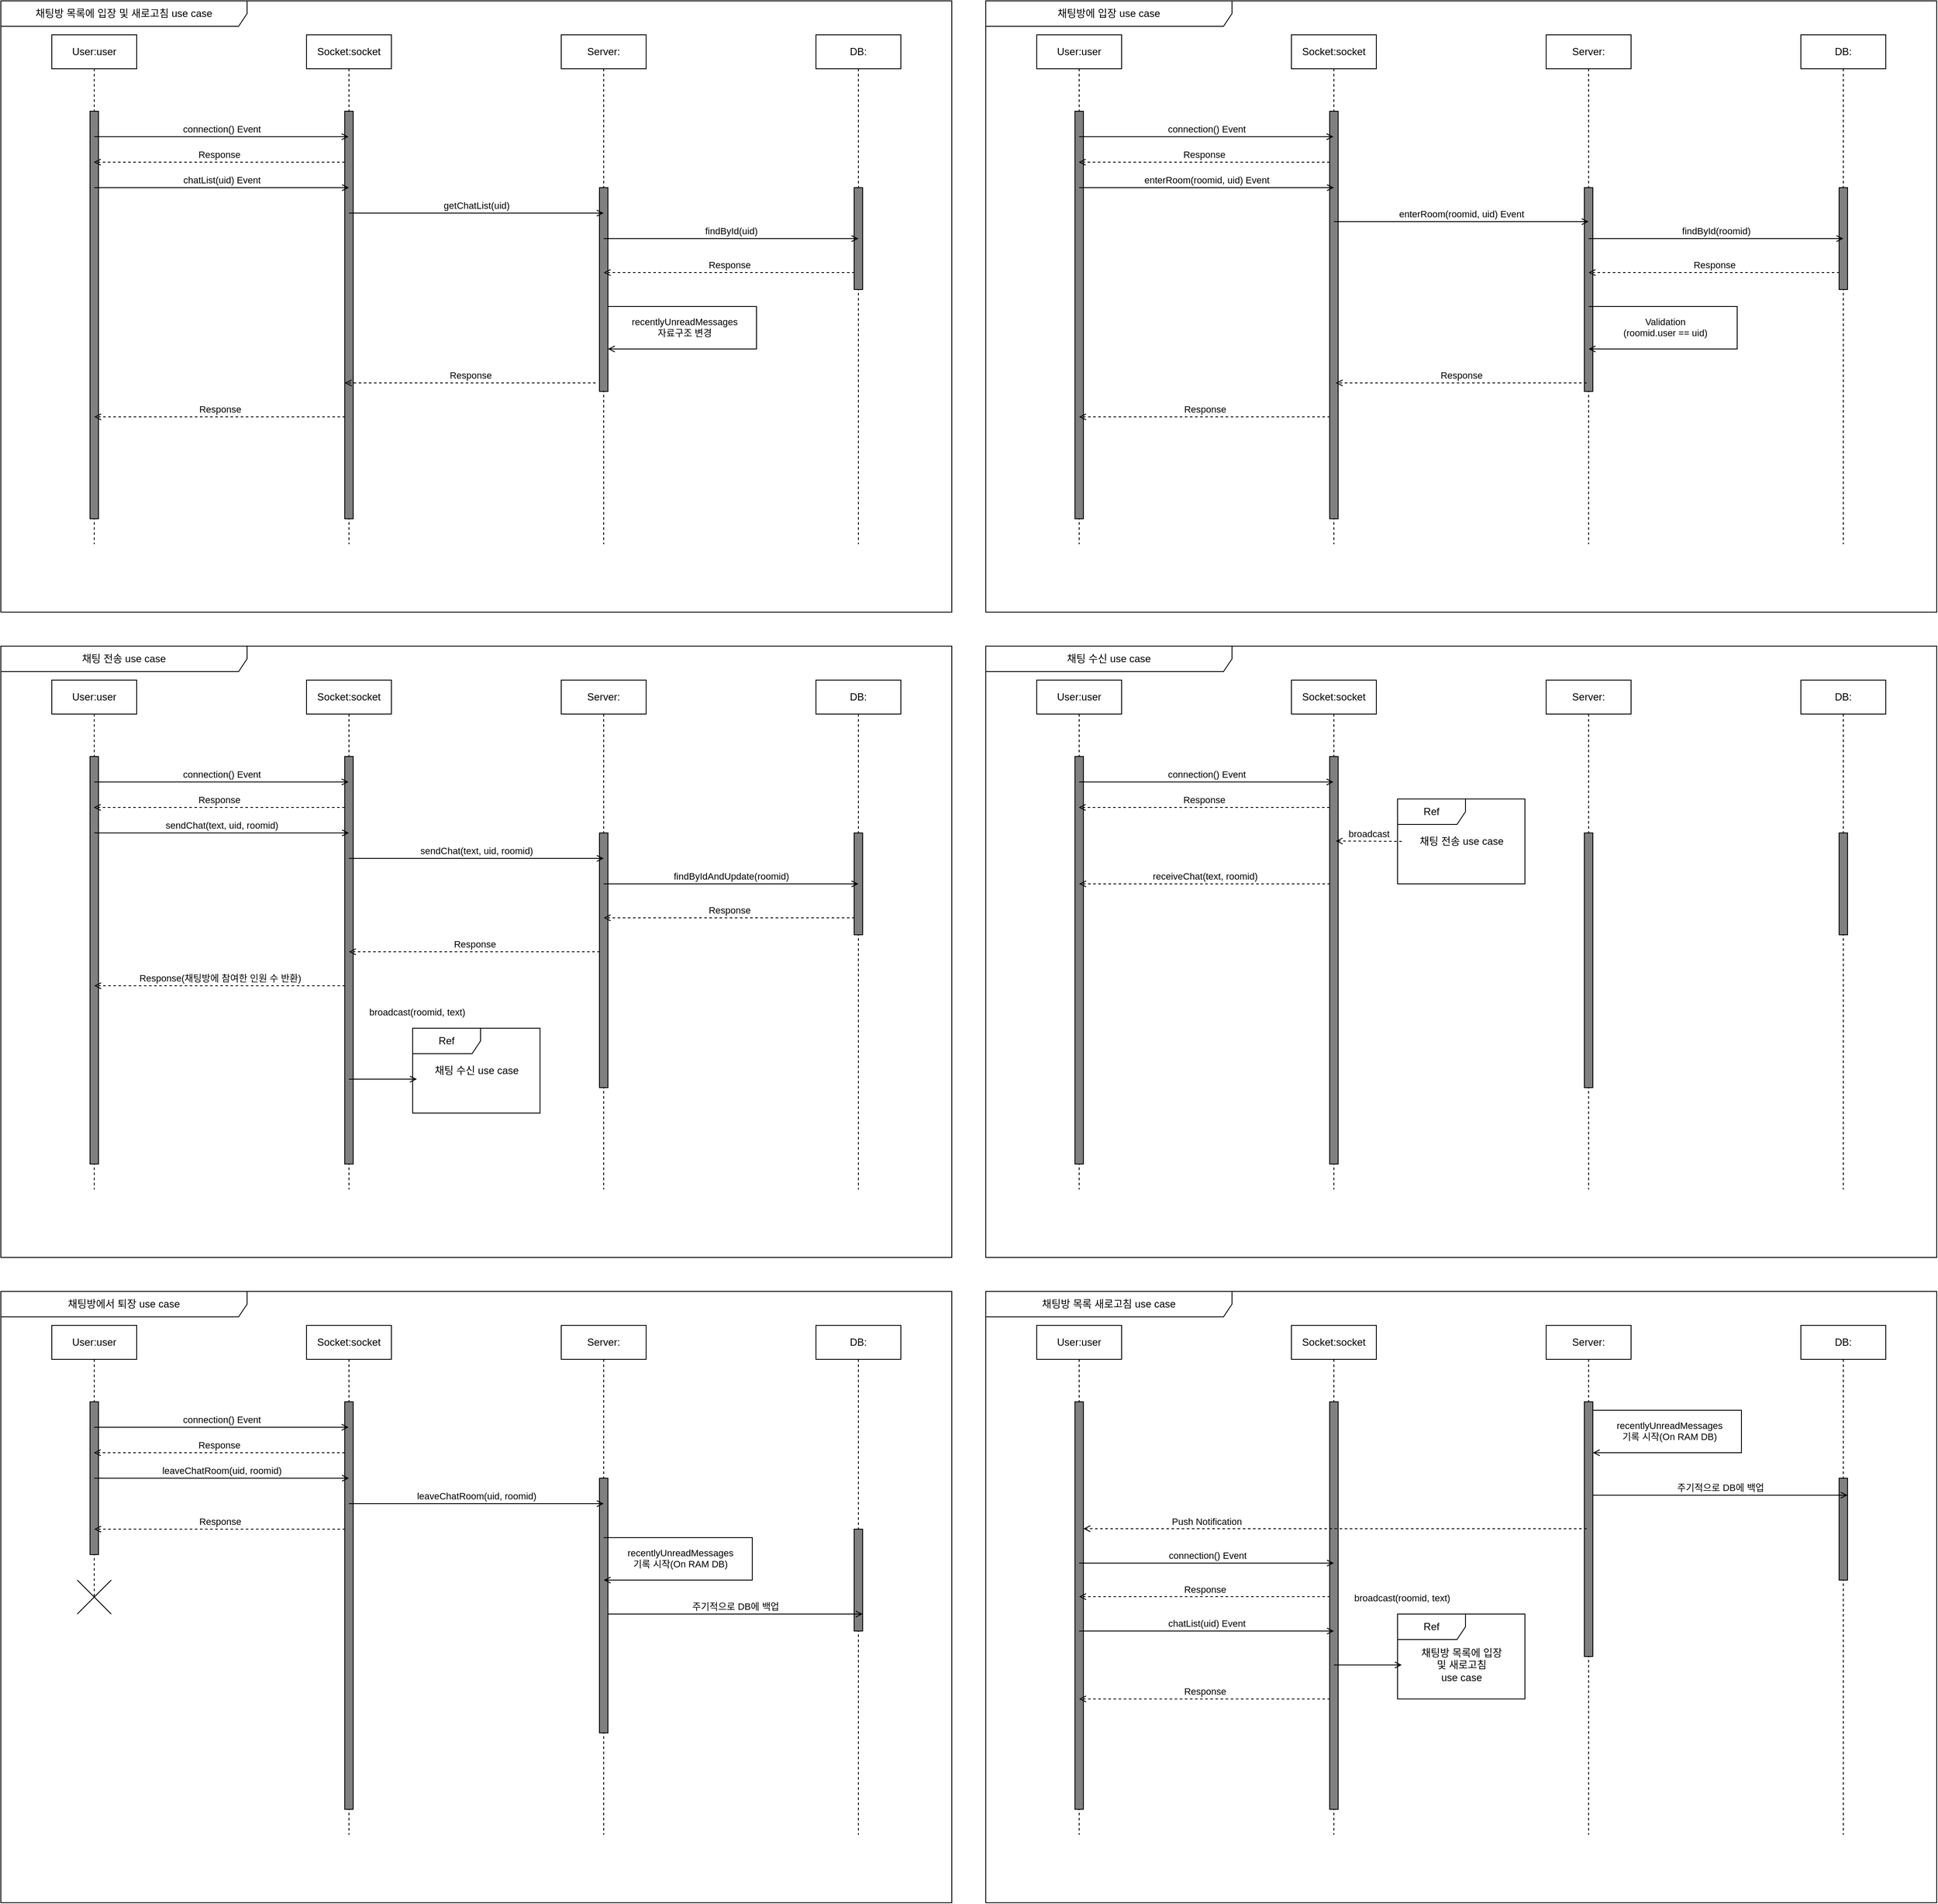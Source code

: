 <mxfile version="25.0.3">
  <diagram name="페이지-1" id="OTIgRREz1SAe0-DKxnem">
    <mxGraphModel dx="2946" dy="1141" grid="1" gridSize="10" guides="1" tooltips="1" connect="1" arrows="1" fold="1" page="1" pageScale="1" pageWidth="4681" pageHeight="3300" math="0" shadow="0">
      <root>
        <mxCell id="0" />
        <mxCell id="1" parent="0" />
        <mxCell id="MzUkzwH7Z7s86Nv9Jb5l-2" value="User:user" style="shape=umlLifeline;perimeter=lifelinePerimeter;whiteSpace=wrap;html=1;container=1;dropTarget=0;collapsible=0;recursiveResize=0;outlineConnect=0;portConstraint=eastwest;newEdgeStyle={&quot;edgeStyle&quot;:&quot;elbowEdgeStyle&quot;,&quot;elbow&quot;:&quot;vertical&quot;,&quot;curved&quot;:0,&quot;rounded&quot;:0};" vertex="1" parent="1">
          <mxGeometry x="100" y="80" width="100" height="600" as="geometry" />
        </mxCell>
        <mxCell id="MzUkzwH7Z7s86Nv9Jb5l-3" value="" style="html=1;points=[[0,0,0,0,5],[0,1,0,0,-5],[1,0,0,0,5],[1,1,0,0,-5]];perimeter=orthogonalPerimeter;outlineConnect=0;targetShapes=umlLifeline;portConstraint=eastwest;newEdgeStyle={&quot;curved&quot;:0,&quot;rounded&quot;:0};fillColor=#808080;" vertex="1" parent="MzUkzwH7Z7s86Nv9Jb5l-2">
          <mxGeometry x="45" y="90" width="10" height="480" as="geometry" />
        </mxCell>
        <mxCell id="MzUkzwH7Z7s86Nv9Jb5l-6" value="Socket:socket" style="shape=umlLifeline;perimeter=lifelinePerimeter;whiteSpace=wrap;html=1;container=1;dropTarget=0;collapsible=0;recursiveResize=0;outlineConnect=0;portConstraint=eastwest;newEdgeStyle={&quot;edgeStyle&quot;:&quot;elbowEdgeStyle&quot;,&quot;elbow&quot;:&quot;vertical&quot;,&quot;curved&quot;:0,&quot;rounded&quot;:0};" vertex="1" parent="1">
          <mxGeometry x="400" y="80" width="100" height="600" as="geometry" />
        </mxCell>
        <mxCell id="MzUkzwH7Z7s86Nv9Jb5l-7" value="" style="html=1;points=[[0,0,0,0,5],[0,1,0,0,-5],[1,0,0,0,5],[1,1,0,0,-5]];perimeter=orthogonalPerimeter;outlineConnect=0;targetShapes=umlLifeline;portConstraint=eastwest;newEdgeStyle={&quot;curved&quot;:0,&quot;rounded&quot;:0};fillColor=#808080;" vertex="1" parent="MzUkzwH7Z7s86Nv9Jb5l-6">
          <mxGeometry x="45" y="90" width="10" height="480" as="geometry" />
        </mxCell>
        <mxCell id="MzUkzwH7Z7s86Nv9Jb5l-8" value="Server:" style="shape=umlLifeline;perimeter=lifelinePerimeter;whiteSpace=wrap;html=1;container=1;dropTarget=0;collapsible=0;recursiveResize=0;outlineConnect=0;portConstraint=eastwest;newEdgeStyle={&quot;edgeStyle&quot;:&quot;elbowEdgeStyle&quot;,&quot;elbow&quot;:&quot;vertical&quot;,&quot;curved&quot;:0,&quot;rounded&quot;:0};" vertex="1" parent="1">
          <mxGeometry x="700" y="80" width="100" height="600" as="geometry" />
        </mxCell>
        <mxCell id="MzUkzwH7Z7s86Nv9Jb5l-9" value="" style="html=1;points=[[0,0,0,0,5],[0,1,0,0,-5],[1,0,0,0,5],[1,1,0,0,-5]];perimeter=orthogonalPerimeter;outlineConnect=0;targetShapes=umlLifeline;portConstraint=eastwest;newEdgeStyle={&quot;curved&quot;:0,&quot;rounded&quot;:0};fillColor=#808080;" vertex="1" parent="MzUkzwH7Z7s86Nv9Jb5l-8">
          <mxGeometry x="45" y="180" width="10" height="240" as="geometry" />
        </mxCell>
        <mxCell id="MzUkzwH7Z7s86Nv9Jb5l-10" value="DB:" style="shape=umlLifeline;perimeter=lifelinePerimeter;whiteSpace=wrap;html=1;container=1;dropTarget=0;collapsible=0;recursiveResize=0;outlineConnect=0;portConstraint=eastwest;newEdgeStyle={&quot;edgeStyle&quot;:&quot;elbowEdgeStyle&quot;,&quot;elbow&quot;:&quot;vertical&quot;,&quot;curved&quot;:0,&quot;rounded&quot;:0};" vertex="1" parent="1">
          <mxGeometry x="1000" y="80" width="100" height="600" as="geometry" />
        </mxCell>
        <mxCell id="MzUkzwH7Z7s86Nv9Jb5l-11" value="" style="html=1;points=[[0,0,0,0,5],[0,1,0,0,-5],[1,0,0,0,5],[1,1,0,0,-5]];perimeter=orthogonalPerimeter;outlineConnect=0;targetShapes=umlLifeline;portConstraint=eastwest;newEdgeStyle={&quot;curved&quot;:0,&quot;rounded&quot;:0};fillColor=#808080;" vertex="1" parent="MzUkzwH7Z7s86Nv9Jb5l-10">
          <mxGeometry x="45" y="180" width="10" height="120" as="geometry" />
        </mxCell>
        <mxCell id="MzUkzwH7Z7s86Nv9Jb5l-12" value="connection() Event" style="html=1;verticalAlign=bottom;labelBackgroundColor=none;endArrow=open;endFill=0;rounded=0;" edge="1" parent="1" target="MzUkzwH7Z7s86Nv9Jb5l-6">
          <mxGeometry x="0.002" width="160" relative="1" as="geometry">
            <mxPoint x="150" y="200" as="sourcePoint" />
            <mxPoint x="310" y="200" as="targetPoint" />
            <mxPoint as="offset" />
          </mxGeometry>
        </mxCell>
        <mxCell id="MzUkzwH7Z7s86Nv9Jb5l-13" value="Response" style="html=1;verticalAlign=bottom;labelBackgroundColor=none;endArrow=open;endFill=0;dashed=1;rounded=0;" edge="1" parent="1">
          <mxGeometry width="160" relative="1" as="geometry">
            <mxPoint x="445" y="230" as="sourcePoint" />
            <mxPoint x="149.5" y="230" as="targetPoint" />
          </mxGeometry>
        </mxCell>
        <mxCell id="MzUkzwH7Z7s86Nv9Jb5l-14" value="chatList(uid) Event" style="html=1;verticalAlign=bottom;labelBackgroundColor=none;endArrow=open;endFill=0;rounded=0;" edge="1" parent="1">
          <mxGeometry width="160" relative="1" as="geometry">
            <mxPoint x="150" y="260" as="sourcePoint" />
            <mxPoint x="450" y="260" as="targetPoint" />
          </mxGeometry>
        </mxCell>
        <mxCell id="MzUkzwH7Z7s86Nv9Jb5l-15" value="getChatList(uid)" style="html=1;verticalAlign=bottom;labelBackgroundColor=none;endArrow=open;endFill=0;rounded=0;" edge="1" parent="1">
          <mxGeometry width="160" relative="1" as="geometry">
            <mxPoint x="450" y="290" as="sourcePoint" />
            <mxPoint x="750" y="290" as="targetPoint" />
          </mxGeometry>
        </mxCell>
        <mxCell id="MzUkzwH7Z7s86Nv9Jb5l-16" value="findById(uid)" style="html=1;verticalAlign=bottom;labelBackgroundColor=none;endArrow=open;endFill=0;rounded=0;" edge="1" parent="1">
          <mxGeometry width="160" relative="1" as="geometry">
            <mxPoint x="750" y="320" as="sourcePoint" />
            <mxPoint x="1050" y="320" as="targetPoint" />
          </mxGeometry>
        </mxCell>
        <mxCell id="MzUkzwH7Z7s86Nv9Jb5l-17" value="Response" style="html=1;verticalAlign=bottom;labelBackgroundColor=none;endArrow=open;endFill=0;dashed=1;rounded=0;" edge="1" parent="1">
          <mxGeometry width="160" relative="1" as="geometry">
            <mxPoint x="1045.5" y="360" as="sourcePoint" />
            <mxPoint x="750" y="360" as="targetPoint" />
          </mxGeometry>
        </mxCell>
        <mxCell id="MzUkzwH7Z7s86Nv9Jb5l-20" value="채팅방 목록에 입장 및 새로고침 use case" style="shape=umlFrame;whiteSpace=wrap;html=1;pointerEvents=0;recursiveResize=0;container=1;collapsible=0;width=290;height=30;" vertex="1" parent="1">
          <mxGeometry x="40" y="40" width="1120" height="720" as="geometry" />
        </mxCell>
        <mxCell id="MzUkzwH7Z7s86Nv9Jb5l-128" value="recentlyUnreadMessages&lt;br&gt;자료구조 변경" style="html=1;verticalAlign=bottom;labelBackgroundColor=none;endArrow=open;endFill=0;rounded=0;" edge="1" parent="MzUkzwH7Z7s86Nv9Jb5l-20">
          <mxGeometry x="0.55" y="-10" width="160" relative="1" as="geometry">
            <mxPoint x="715" y="360" as="sourcePoint" />
            <mxPoint x="715" y="410" as="targetPoint" />
            <Array as="points">
              <mxPoint x="890" y="360" />
              <mxPoint x="890" y="410" />
            </Array>
            <mxPoint as="offset" />
          </mxGeometry>
        </mxCell>
        <mxCell id="MzUkzwH7Z7s86Nv9Jb5l-18" value="Response" style="html=1;verticalAlign=bottom;labelBackgroundColor=none;endArrow=open;endFill=0;dashed=1;rounded=0;" edge="1" parent="MzUkzwH7Z7s86Nv9Jb5l-20">
          <mxGeometry width="160" relative="1" as="geometry">
            <mxPoint x="700.5" y="450" as="sourcePoint" />
            <mxPoint x="405" y="450" as="targetPoint" />
          </mxGeometry>
        </mxCell>
        <mxCell id="MzUkzwH7Z7s86Nv9Jb5l-19" value="Response" style="html=1;verticalAlign=bottom;labelBackgroundColor=none;endArrow=open;endFill=0;dashed=1;rounded=0;" edge="1" parent="MzUkzwH7Z7s86Nv9Jb5l-20">
          <mxGeometry width="160" relative="1" as="geometry">
            <mxPoint x="405.5" y="490" as="sourcePoint" />
            <mxPoint x="110" y="490" as="targetPoint" />
          </mxGeometry>
        </mxCell>
        <mxCell id="MzUkzwH7Z7s86Nv9Jb5l-21" value="User:user" style="shape=umlLifeline;perimeter=lifelinePerimeter;whiteSpace=wrap;html=1;container=1;dropTarget=0;collapsible=0;recursiveResize=0;outlineConnect=0;portConstraint=eastwest;newEdgeStyle={&quot;edgeStyle&quot;:&quot;elbowEdgeStyle&quot;,&quot;elbow&quot;:&quot;vertical&quot;,&quot;curved&quot;:0,&quot;rounded&quot;:0};" vertex="1" parent="1">
          <mxGeometry x="1260" y="80" width="100" height="600" as="geometry" />
        </mxCell>
        <mxCell id="MzUkzwH7Z7s86Nv9Jb5l-22" value="" style="html=1;points=[[0,0,0,0,5],[0,1,0,0,-5],[1,0,0,0,5],[1,1,0,0,-5]];perimeter=orthogonalPerimeter;outlineConnect=0;targetShapes=umlLifeline;portConstraint=eastwest;newEdgeStyle={&quot;curved&quot;:0,&quot;rounded&quot;:0};fillColor=#808080;" vertex="1" parent="MzUkzwH7Z7s86Nv9Jb5l-21">
          <mxGeometry x="45" y="90" width="10" height="480" as="geometry" />
        </mxCell>
        <mxCell id="MzUkzwH7Z7s86Nv9Jb5l-23" value="Socket:socket" style="shape=umlLifeline;perimeter=lifelinePerimeter;whiteSpace=wrap;html=1;container=1;dropTarget=0;collapsible=0;recursiveResize=0;outlineConnect=0;portConstraint=eastwest;newEdgeStyle={&quot;edgeStyle&quot;:&quot;elbowEdgeStyle&quot;,&quot;elbow&quot;:&quot;vertical&quot;,&quot;curved&quot;:0,&quot;rounded&quot;:0};" vertex="1" parent="1">
          <mxGeometry x="1560" y="80" width="100" height="600" as="geometry" />
        </mxCell>
        <mxCell id="MzUkzwH7Z7s86Nv9Jb5l-24" value="" style="html=1;points=[[0,0,0,0,5],[0,1,0,0,-5],[1,0,0,0,5],[1,1,0,0,-5]];perimeter=orthogonalPerimeter;outlineConnect=0;targetShapes=umlLifeline;portConstraint=eastwest;newEdgeStyle={&quot;curved&quot;:0,&quot;rounded&quot;:0};fillColor=#808080;" vertex="1" parent="MzUkzwH7Z7s86Nv9Jb5l-23">
          <mxGeometry x="45" y="90" width="10" height="480" as="geometry" />
        </mxCell>
        <mxCell id="MzUkzwH7Z7s86Nv9Jb5l-25" value="Server:" style="shape=umlLifeline;perimeter=lifelinePerimeter;whiteSpace=wrap;html=1;container=1;dropTarget=0;collapsible=0;recursiveResize=0;outlineConnect=0;portConstraint=eastwest;newEdgeStyle={&quot;edgeStyle&quot;:&quot;elbowEdgeStyle&quot;,&quot;elbow&quot;:&quot;vertical&quot;,&quot;curved&quot;:0,&quot;rounded&quot;:0};" vertex="1" parent="1">
          <mxGeometry x="1860" y="80" width="100" height="600" as="geometry" />
        </mxCell>
        <mxCell id="MzUkzwH7Z7s86Nv9Jb5l-26" value="" style="html=1;points=[[0,0,0,0,5],[0,1,0,0,-5],[1,0,0,0,5],[1,1,0,0,-5]];perimeter=orthogonalPerimeter;outlineConnect=0;targetShapes=umlLifeline;portConstraint=eastwest;newEdgeStyle={&quot;curved&quot;:0,&quot;rounded&quot;:0};fillColor=#808080;" vertex="1" parent="MzUkzwH7Z7s86Nv9Jb5l-25">
          <mxGeometry x="45" y="180" width="10" height="240" as="geometry" />
        </mxCell>
        <mxCell id="MzUkzwH7Z7s86Nv9Jb5l-27" value="DB:" style="shape=umlLifeline;perimeter=lifelinePerimeter;whiteSpace=wrap;html=1;container=1;dropTarget=0;collapsible=0;recursiveResize=0;outlineConnect=0;portConstraint=eastwest;newEdgeStyle={&quot;edgeStyle&quot;:&quot;elbowEdgeStyle&quot;,&quot;elbow&quot;:&quot;vertical&quot;,&quot;curved&quot;:0,&quot;rounded&quot;:0};" vertex="1" parent="1">
          <mxGeometry x="2160" y="80" width="100" height="600" as="geometry" />
        </mxCell>
        <mxCell id="MzUkzwH7Z7s86Nv9Jb5l-28" value="" style="html=1;points=[[0,0,0,0,5],[0,1,0,0,-5],[1,0,0,0,5],[1,1,0,0,-5]];perimeter=orthogonalPerimeter;outlineConnect=0;targetShapes=umlLifeline;portConstraint=eastwest;newEdgeStyle={&quot;curved&quot;:0,&quot;rounded&quot;:0};fillColor=#808080;" vertex="1" parent="MzUkzwH7Z7s86Nv9Jb5l-27">
          <mxGeometry x="45" y="180" width="10" height="120" as="geometry" />
        </mxCell>
        <mxCell id="MzUkzwH7Z7s86Nv9Jb5l-29" value="connection() Event" style="html=1;verticalAlign=bottom;labelBackgroundColor=none;endArrow=open;endFill=0;rounded=0;" edge="1" parent="1" target="MzUkzwH7Z7s86Nv9Jb5l-23">
          <mxGeometry x="0.002" width="160" relative="1" as="geometry">
            <mxPoint x="1310" y="200" as="sourcePoint" />
            <mxPoint x="1470" y="200" as="targetPoint" />
            <mxPoint as="offset" />
          </mxGeometry>
        </mxCell>
        <mxCell id="MzUkzwH7Z7s86Nv9Jb5l-30" value="Response" style="html=1;verticalAlign=bottom;labelBackgroundColor=none;endArrow=open;endFill=0;dashed=1;rounded=0;" edge="1" parent="1">
          <mxGeometry width="160" relative="1" as="geometry">
            <mxPoint x="1605" y="230" as="sourcePoint" />
            <mxPoint x="1309.5" y="230" as="targetPoint" />
          </mxGeometry>
        </mxCell>
        <mxCell id="MzUkzwH7Z7s86Nv9Jb5l-31" value="enterRoom(roomid, uid) Event" style="html=1;verticalAlign=bottom;labelBackgroundColor=none;endArrow=open;endFill=0;rounded=0;" edge="1" parent="1">
          <mxGeometry width="160" relative="1" as="geometry">
            <mxPoint x="1310" y="260" as="sourcePoint" />
            <mxPoint x="1610" y="260" as="targetPoint" />
          </mxGeometry>
        </mxCell>
        <mxCell id="MzUkzwH7Z7s86Nv9Jb5l-33" value="findById(roomid)" style="html=1;verticalAlign=bottom;labelBackgroundColor=none;endArrow=open;endFill=0;rounded=0;" edge="1" parent="1">
          <mxGeometry width="160" relative="1" as="geometry">
            <mxPoint x="1910" y="320" as="sourcePoint" />
            <mxPoint x="2210" y="320" as="targetPoint" />
          </mxGeometry>
        </mxCell>
        <mxCell id="MzUkzwH7Z7s86Nv9Jb5l-34" value="Response" style="html=1;verticalAlign=bottom;labelBackgroundColor=none;endArrow=open;endFill=0;dashed=1;rounded=0;" edge="1" parent="1">
          <mxGeometry width="160" relative="1" as="geometry">
            <mxPoint x="2205.5" y="360" as="sourcePoint" />
            <mxPoint x="1910" y="360" as="targetPoint" />
          </mxGeometry>
        </mxCell>
        <mxCell id="MzUkzwH7Z7s86Nv9Jb5l-37" value="채팅방에 입장 use case" style="shape=umlFrame;whiteSpace=wrap;html=1;pointerEvents=0;recursiveResize=0;container=1;collapsible=0;width=290;height=30;" vertex="1" parent="1">
          <mxGeometry x="1200" y="40" width="1120" height="720" as="geometry" />
        </mxCell>
        <mxCell id="MzUkzwH7Z7s86Nv9Jb5l-38" value="enterRoom(roomid, uid) Event" style="html=1;verticalAlign=bottom;labelBackgroundColor=none;endArrow=open;endFill=0;rounded=0;" edge="1" parent="MzUkzwH7Z7s86Nv9Jb5l-37">
          <mxGeometry width="160" relative="1" as="geometry">
            <mxPoint x="410" y="260" as="sourcePoint" />
            <mxPoint x="710" y="260" as="targetPoint" />
          </mxGeometry>
        </mxCell>
        <mxCell id="MzUkzwH7Z7s86Nv9Jb5l-40" value="&lt;br&gt;Validation&lt;br&gt;(roomid.user == uid)" style="html=1;verticalAlign=bottom;labelBackgroundColor=none;endArrow=open;endFill=0;rounded=0;" edge="1" parent="MzUkzwH7Z7s86Nv9Jb5l-37">
          <mxGeometry x="0.55" y="-10" width="160" relative="1" as="geometry">
            <mxPoint x="710" y="360" as="sourcePoint" />
            <mxPoint x="710" y="410" as="targetPoint" />
            <Array as="points">
              <mxPoint x="885" y="360" />
              <mxPoint x="885" y="410" />
            </Array>
            <mxPoint as="offset" />
          </mxGeometry>
        </mxCell>
        <mxCell id="MzUkzwH7Z7s86Nv9Jb5l-36" value="Response" style="html=1;verticalAlign=bottom;labelBackgroundColor=none;endArrow=open;endFill=0;dashed=1;rounded=0;" edge="1" parent="MzUkzwH7Z7s86Nv9Jb5l-37">
          <mxGeometry width="160" relative="1" as="geometry">
            <mxPoint x="405.5" y="490" as="sourcePoint" />
            <mxPoint x="110" y="490" as="targetPoint" />
          </mxGeometry>
        </mxCell>
        <mxCell id="MzUkzwH7Z7s86Nv9Jb5l-35" value="Response" style="html=1;verticalAlign=bottom;labelBackgroundColor=none;endArrow=open;endFill=0;dashed=1;rounded=0;" edge="1" parent="MzUkzwH7Z7s86Nv9Jb5l-37">
          <mxGeometry width="160" relative="1" as="geometry">
            <mxPoint x="707.75" y="450" as="sourcePoint" />
            <mxPoint x="412.25" y="450" as="targetPoint" />
          </mxGeometry>
        </mxCell>
        <mxCell id="MzUkzwH7Z7s86Nv9Jb5l-41" value="User:user" style="shape=umlLifeline;perimeter=lifelinePerimeter;whiteSpace=wrap;html=1;container=1;dropTarget=0;collapsible=0;recursiveResize=0;outlineConnect=0;portConstraint=eastwest;newEdgeStyle={&quot;edgeStyle&quot;:&quot;elbowEdgeStyle&quot;,&quot;elbow&quot;:&quot;vertical&quot;,&quot;curved&quot;:0,&quot;rounded&quot;:0};" vertex="1" parent="1">
          <mxGeometry x="100" y="840" width="100" height="600" as="geometry" />
        </mxCell>
        <mxCell id="MzUkzwH7Z7s86Nv9Jb5l-42" value="" style="html=1;points=[[0,0,0,0,5],[0,1,0,0,-5],[1,0,0,0,5],[1,1,0,0,-5]];perimeter=orthogonalPerimeter;outlineConnect=0;targetShapes=umlLifeline;portConstraint=eastwest;newEdgeStyle={&quot;curved&quot;:0,&quot;rounded&quot;:0};fillColor=#808080;" vertex="1" parent="MzUkzwH7Z7s86Nv9Jb5l-41">
          <mxGeometry x="45" y="90" width="10" height="480" as="geometry" />
        </mxCell>
        <mxCell id="MzUkzwH7Z7s86Nv9Jb5l-43" value="Socket:socket" style="shape=umlLifeline;perimeter=lifelinePerimeter;whiteSpace=wrap;html=1;container=1;dropTarget=0;collapsible=0;recursiveResize=0;outlineConnect=0;portConstraint=eastwest;newEdgeStyle={&quot;edgeStyle&quot;:&quot;elbowEdgeStyle&quot;,&quot;elbow&quot;:&quot;vertical&quot;,&quot;curved&quot;:0,&quot;rounded&quot;:0};" vertex="1" parent="1">
          <mxGeometry x="400" y="840" width="100" height="600" as="geometry" />
        </mxCell>
        <mxCell id="MzUkzwH7Z7s86Nv9Jb5l-44" value="" style="html=1;points=[[0,0,0,0,5],[0,1,0,0,-5],[1,0,0,0,5],[1,1,0,0,-5]];perimeter=orthogonalPerimeter;outlineConnect=0;targetShapes=umlLifeline;portConstraint=eastwest;newEdgeStyle={&quot;curved&quot;:0,&quot;rounded&quot;:0};fillColor=#808080;" vertex="1" parent="MzUkzwH7Z7s86Nv9Jb5l-43">
          <mxGeometry x="45" y="90" width="10" height="480" as="geometry" />
        </mxCell>
        <mxCell id="MzUkzwH7Z7s86Nv9Jb5l-45" value="Server:" style="shape=umlLifeline;perimeter=lifelinePerimeter;whiteSpace=wrap;html=1;container=1;dropTarget=0;collapsible=0;recursiveResize=0;outlineConnect=0;portConstraint=eastwest;newEdgeStyle={&quot;edgeStyle&quot;:&quot;elbowEdgeStyle&quot;,&quot;elbow&quot;:&quot;vertical&quot;,&quot;curved&quot;:0,&quot;rounded&quot;:0};" vertex="1" parent="1">
          <mxGeometry x="700" y="840" width="100" height="600" as="geometry" />
        </mxCell>
        <mxCell id="MzUkzwH7Z7s86Nv9Jb5l-46" value="" style="html=1;points=[[0,0,0,0,5],[0,1,0,0,-5],[1,0,0,0,5],[1,1,0,0,-5]];perimeter=orthogonalPerimeter;outlineConnect=0;targetShapes=umlLifeline;portConstraint=eastwest;newEdgeStyle={&quot;curved&quot;:0,&quot;rounded&quot;:0};fillColor=#808080;" vertex="1" parent="MzUkzwH7Z7s86Nv9Jb5l-45">
          <mxGeometry x="45" y="180" width="10" height="300" as="geometry" />
        </mxCell>
        <mxCell id="MzUkzwH7Z7s86Nv9Jb5l-47" value="DB:" style="shape=umlLifeline;perimeter=lifelinePerimeter;whiteSpace=wrap;html=1;container=1;dropTarget=0;collapsible=0;recursiveResize=0;outlineConnect=0;portConstraint=eastwest;newEdgeStyle={&quot;edgeStyle&quot;:&quot;elbowEdgeStyle&quot;,&quot;elbow&quot;:&quot;vertical&quot;,&quot;curved&quot;:0,&quot;rounded&quot;:0};" vertex="1" parent="1">
          <mxGeometry x="1000" y="840" width="100" height="600" as="geometry" />
        </mxCell>
        <mxCell id="MzUkzwH7Z7s86Nv9Jb5l-48" value="" style="html=1;points=[[0,0,0,0,5],[0,1,0,0,-5],[1,0,0,0,5],[1,1,0,0,-5]];perimeter=orthogonalPerimeter;outlineConnect=0;targetShapes=umlLifeline;portConstraint=eastwest;newEdgeStyle={&quot;curved&quot;:0,&quot;rounded&quot;:0};fillColor=#808080;" vertex="1" parent="MzUkzwH7Z7s86Nv9Jb5l-47">
          <mxGeometry x="45" y="180" width="10" height="120" as="geometry" />
        </mxCell>
        <mxCell id="MzUkzwH7Z7s86Nv9Jb5l-49" value="connection() Event" style="html=1;verticalAlign=bottom;labelBackgroundColor=none;endArrow=open;endFill=0;rounded=0;" edge="1" parent="1" target="MzUkzwH7Z7s86Nv9Jb5l-43">
          <mxGeometry x="0.002" width="160" relative="1" as="geometry">
            <mxPoint x="150" y="960" as="sourcePoint" />
            <mxPoint x="310" y="960" as="targetPoint" />
            <mxPoint as="offset" />
          </mxGeometry>
        </mxCell>
        <mxCell id="MzUkzwH7Z7s86Nv9Jb5l-50" value="Response" style="html=1;verticalAlign=bottom;labelBackgroundColor=none;endArrow=open;endFill=0;dashed=1;rounded=0;" edge="1" parent="1">
          <mxGeometry width="160" relative="1" as="geometry">
            <mxPoint x="445" y="990" as="sourcePoint" />
            <mxPoint x="149.5" y="990" as="targetPoint" />
          </mxGeometry>
        </mxCell>
        <mxCell id="MzUkzwH7Z7s86Nv9Jb5l-51" value="sendChat(text, uid, roomid)" style="html=1;verticalAlign=bottom;labelBackgroundColor=none;endArrow=open;endFill=0;rounded=0;" edge="1" parent="1">
          <mxGeometry width="160" relative="1" as="geometry">
            <mxPoint x="150" y="1020" as="sourcePoint" />
            <mxPoint x="450" y="1020" as="targetPoint" />
          </mxGeometry>
        </mxCell>
        <mxCell id="MzUkzwH7Z7s86Nv9Jb5l-52" value="sendChat(text, uid, roomid)" style="html=1;verticalAlign=bottom;labelBackgroundColor=none;endArrow=open;endFill=0;rounded=0;" edge="1" parent="1">
          <mxGeometry width="160" relative="1" as="geometry">
            <mxPoint x="450" y="1050" as="sourcePoint" />
            <mxPoint x="750" y="1050" as="targetPoint" />
          </mxGeometry>
        </mxCell>
        <mxCell id="MzUkzwH7Z7s86Nv9Jb5l-53" value="findByIdAndUpdate(roomid)" style="html=1;verticalAlign=bottom;labelBackgroundColor=none;endArrow=open;endFill=0;rounded=0;" edge="1" parent="1">
          <mxGeometry width="160" relative="1" as="geometry">
            <mxPoint x="750" y="1080" as="sourcePoint" />
            <mxPoint x="1050" y="1080" as="targetPoint" />
          </mxGeometry>
        </mxCell>
        <mxCell id="MzUkzwH7Z7s86Nv9Jb5l-54" value="Response" style="html=1;verticalAlign=bottom;labelBackgroundColor=none;endArrow=open;endFill=0;dashed=1;rounded=0;" edge="1" parent="1">
          <mxGeometry width="160" relative="1" as="geometry">
            <mxPoint x="1045.5" y="1120" as="sourcePoint" />
            <mxPoint x="750" y="1120" as="targetPoint" />
          </mxGeometry>
        </mxCell>
        <mxCell id="MzUkzwH7Z7s86Nv9Jb5l-55" value="Response" style="html=1;verticalAlign=bottom;labelBackgroundColor=none;endArrow=open;endFill=0;dashed=1;rounded=0;" edge="1" parent="1">
          <mxGeometry width="160" relative="1" as="geometry">
            <mxPoint x="745.5" y="1160" as="sourcePoint" />
            <mxPoint x="450" y="1160" as="targetPoint" />
          </mxGeometry>
        </mxCell>
        <mxCell id="MzUkzwH7Z7s86Nv9Jb5l-56" value="Response(채팅방에 참여한 인원 수 반환)" style="html=1;verticalAlign=bottom;labelBackgroundColor=none;endArrow=open;endFill=0;dashed=1;rounded=0;" edge="1" parent="1">
          <mxGeometry width="160" relative="1" as="geometry">
            <mxPoint x="445.5" y="1200" as="sourcePoint" />
            <mxPoint x="150" y="1200" as="targetPoint" />
          </mxGeometry>
        </mxCell>
        <mxCell id="MzUkzwH7Z7s86Nv9Jb5l-57" value="채팅 전송 use case" style="shape=umlFrame;whiteSpace=wrap;html=1;pointerEvents=0;recursiveResize=0;container=1;collapsible=0;width=290;height=30;" vertex="1" parent="1">
          <mxGeometry x="40" y="800" width="1120" height="720" as="geometry" />
        </mxCell>
        <mxCell id="MzUkzwH7Z7s86Nv9Jb5l-58" value="Ref" style="shape=umlFrame;whiteSpace=wrap;html=1;pointerEvents=0;recursiveResize=0;container=1;collapsible=0;width=80;height=30;" vertex="1" parent="MzUkzwH7Z7s86Nv9Jb5l-57">
          <mxGeometry x="485" y="450" width="150" height="100" as="geometry" />
        </mxCell>
        <mxCell id="MzUkzwH7Z7s86Nv9Jb5l-59" value="채팅 수신 use case" style="text;html=1;align=center;verticalAlign=middle;resizable=0;points=[];autosize=1;strokeColor=none;fillColor=none;" vertex="1" parent="MzUkzwH7Z7s86Nv9Jb5l-58">
          <mxGeometry x="15" y="35" width="120" height="30" as="geometry" />
        </mxCell>
        <mxCell id="MzUkzwH7Z7s86Nv9Jb5l-61" value="broadcast(roomid, text)" style="html=1;verticalAlign=bottom;labelBackgroundColor=none;endArrow=open;endFill=0;rounded=0;entryX=0.033;entryY=0.6;entryDx=0;entryDy=0;entryPerimeter=0;" edge="1" parent="MzUkzwH7Z7s86Nv9Jb5l-57" target="MzUkzwH7Z7s86Nv9Jb5l-58">
          <mxGeometry x="1" y="70" width="160" relative="1" as="geometry">
            <mxPoint x="410" y="510" as="sourcePoint" />
            <mxPoint x="480" y="510" as="targetPoint" />
            <mxPoint as="offset" />
          </mxGeometry>
        </mxCell>
        <mxCell id="MzUkzwH7Z7s86Nv9Jb5l-62" value="User:user" style="shape=umlLifeline;perimeter=lifelinePerimeter;whiteSpace=wrap;html=1;container=1;dropTarget=0;collapsible=0;recursiveResize=0;outlineConnect=0;portConstraint=eastwest;newEdgeStyle={&quot;edgeStyle&quot;:&quot;elbowEdgeStyle&quot;,&quot;elbow&quot;:&quot;vertical&quot;,&quot;curved&quot;:0,&quot;rounded&quot;:0};" vertex="1" parent="1">
          <mxGeometry x="1260" y="840" width="100" height="600" as="geometry" />
        </mxCell>
        <mxCell id="MzUkzwH7Z7s86Nv9Jb5l-63" value="" style="html=1;points=[[0,0,0,0,5],[0,1,0,0,-5],[1,0,0,0,5],[1,1,0,0,-5]];perimeter=orthogonalPerimeter;outlineConnect=0;targetShapes=umlLifeline;portConstraint=eastwest;newEdgeStyle={&quot;curved&quot;:0,&quot;rounded&quot;:0};fillColor=#808080;" vertex="1" parent="MzUkzwH7Z7s86Nv9Jb5l-62">
          <mxGeometry x="45" y="90" width="10" height="480" as="geometry" />
        </mxCell>
        <mxCell id="MzUkzwH7Z7s86Nv9Jb5l-64" value="Socket:socket" style="shape=umlLifeline;perimeter=lifelinePerimeter;whiteSpace=wrap;html=1;container=1;dropTarget=0;collapsible=0;recursiveResize=0;outlineConnect=0;portConstraint=eastwest;newEdgeStyle={&quot;edgeStyle&quot;:&quot;elbowEdgeStyle&quot;,&quot;elbow&quot;:&quot;vertical&quot;,&quot;curved&quot;:0,&quot;rounded&quot;:0};" vertex="1" parent="1">
          <mxGeometry x="1560" y="840" width="100" height="600" as="geometry" />
        </mxCell>
        <mxCell id="MzUkzwH7Z7s86Nv9Jb5l-65" value="" style="html=1;points=[[0,0,0,0,5],[0,1,0,0,-5],[1,0,0,0,5],[1,1,0,0,-5]];perimeter=orthogonalPerimeter;outlineConnect=0;targetShapes=umlLifeline;portConstraint=eastwest;newEdgeStyle={&quot;curved&quot;:0,&quot;rounded&quot;:0};fillColor=#808080;" vertex="1" parent="MzUkzwH7Z7s86Nv9Jb5l-64">
          <mxGeometry x="45" y="90" width="10" height="480" as="geometry" />
        </mxCell>
        <mxCell id="MzUkzwH7Z7s86Nv9Jb5l-66" value="Server:" style="shape=umlLifeline;perimeter=lifelinePerimeter;whiteSpace=wrap;html=1;container=1;dropTarget=0;collapsible=0;recursiveResize=0;outlineConnect=0;portConstraint=eastwest;newEdgeStyle={&quot;edgeStyle&quot;:&quot;elbowEdgeStyle&quot;,&quot;elbow&quot;:&quot;vertical&quot;,&quot;curved&quot;:0,&quot;rounded&quot;:0};" vertex="1" parent="1">
          <mxGeometry x="1860" y="840" width="100" height="600" as="geometry" />
        </mxCell>
        <mxCell id="MzUkzwH7Z7s86Nv9Jb5l-67" value="" style="html=1;points=[[0,0,0,0,5],[0,1,0,0,-5],[1,0,0,0,5],[1,1,0,0,-5]];perimeter=orthogonalPerimeter;outlineConnect=0;targetShapes=umlLifeline;portConstraint=eastwest;newEdgeStyle={&quot;curved&quot;:0,&quot;rounded&quot;:0};fillColor=#808080;" vertex="1" parent="MzUkzwH7Z7s86Nv9Jb5l-66">
          <mxGeometry x="45" y="180" width="10" height="300" as="geometry" />
        </mxCell>
        <mxCell id="MzUkzwH7Z7s86Nv9Jb5l-68" value="DB:" style="shape=umlLifeline;perimeter=lifelinePerimeter;whiteSpace=wrap;html=1;container=1;dropTarget=0;collapsible=0;recursiveResize=0;outlineConnect=0;portConstraint=eastwest;newEdgeStyle={&quot;edgeStyle&quot;:&quot;elbowEdgeStyle&quot;,&quot;elbow&quot;:&quot;vertical&quot;,&quot;curved&quot;:0,&quot;rounded&quot;:0};" vertex="1" parent="1">
          <mxGeometry x="2160" y="840" width="100" height="600" as="geometry" />
        </mxCell>
        <mxCell id="MzUkzwH7Z7s86Nv9Jb5l-69" value="" style="html=1;points=[[0,0,0,0,5],[0,1,0,0,-5],[1,0,0,0,5],[1,1,0,0,-5]];perimeter=orthogonalPerimeter;outlineConnect=0;targetShapes=umlLifeline;portConstraint=eastwest;newEdgeStyle={&quot;curved&quot;:0,&quot;rounded&quot;:0};fillColor=#808080;" vertex="1" parent="MzUkzwH7Z7s86Nv9Jb5l-68">
          <mxGeometry x="45" y="180" width="10" height="120" as="geometry" />
        </mxCell>
        <mxCell id="MzUkzwH7Z7s86Nv9Jb5l-70" value="connection() Event" style="html=1;verticalAlign=bottom;labelBackgroundColor=none;endArrow=open;endFill=0;rounded=0;" edge="1" parent="1" target="MzUkzwH7Z7s86Nv9Jb5l-64">
          <mxGeometry x="0.002" width="160" relative="1" as="geometry">
            <mxPoint x="1310" y="960" as="sourcePoint" />
            <mxPoint x="1470" y="960" as="targetPoint" />
            <mxPoint as="offset" />
          </mxGeometry>
        </mxCell>
        <mxCell id="MzUkzwH7Z7s86Nv9Jb5l-71" value="Response" style="html=1;verticalAlign=bottom;labelBackgroundColor=none;endArrow=open;endFill=0;dashed=1;rounded=0;" edge="1" parent="1">
          <mxGeometry width="160" relative="1" as="geometry">
            <mxPoint x="1605" y="990" as="sourcePoint" />
            <mxPoint x="1309.5" y="990" as="targetPoint" />
          </mxGeometry>
        </mxCell>
        <mxCell id="MzUkzwH7Z7s86Nv9Jb5l-78" value="채팅 수신 use case" style="shape=umlFrame;whiteSpace=wrap;html=1;pointerEvents=0;recursiveResize=0;container=1;collapsible=0;width=290;height=30;" vertex="1" parent="1">
          <mxGeometry x="1200" y="800" width="1120" height="720" as="geometry" />
        </mxCell>
        <mxCell id="MzUkzwH7Z7s86Nv9Jb5l-79" value="Ref" style="shape=umlFrame;whiteSpace=wrap;html=1;pointerEvents=0;recursiveResize=0;container=1;collapsible=0;width=80;height=30;" vertex="1" parent="MzUkzwH7Z7s86Nv9Jb5l-78">
          <mxGeometry x="485" y="180" width="150" height="100" as="geometry" />
        </mxCell>
        <mxCell id="MzUkzwH7Z7s86Nv9Jb5l-80" value="채팅 전송 use case" style="text;html=1;align=center;verticalAlign=middle;resizable=0;points=[];autosize=1;strokeColor=none;fillColor=none;" vertex="1" parent="MzUkzwH7Z7s86Nv9Jb5l-79">
          <mxGeometry x="15" y="35" width="120" height="30" as="geometry" />
        </mxCell>
        <mxCell id="MzUkzwH7Z7s86Nv9Jb5l-82" value="broadcast" style="html=1;verticalAlign=bottom;labelBackgroundColor=none;endArrow=open;endFill=0;dashed=1;rounded=0;" edge="1" parent="MzUkzwH7Z7s86Nv9Jb5l-79">
          <mxGeometry width="160" relative="1" as="geometry">
            <mxPoint x="5" y="50" as="sourcePoint" />
            <mxPoint x="-72.75" y="49.5" as="targetPoint" />
          </mxGeometry>
        </mxCell>
        <mxCell id="MzUkzwH7Z7s86Nv9Jb5l-84" value="receiveChat(text, roomid)" style="html=1;verticalAlign=bottom;labelBackgroundColor=none;endArrow=open;endFill=0;dashed=1;rounded=0;" edge="1" parent="MzUkzwH7Z7s86Nv9Jb5l-78">
          <mxGeometry width="160" relative="1" as="geometry">
            <mxPoint x="405.5" y="280" as="sourcePoint" />
            <mxPoint x="110" y="280" as="targetPoint" />
          </mxGeometry>
        </mxCell>
        <mxCell id="MzUkzwH7Z7s86Nv9Jb5l-85" value="User:user" style="shape=umlLifeline;perimeter=lifelinePerimeter;whiteSpace=wrap;html=1;container=1;dropTarget=0;collapsible=0;recursiveResize=0;outlineConnect=0;portConstraint=eastwest;newEdgeStyle={&quot;edgeStyle&quot;:&quot;elbowEdgeStyle&quot;,&quot;elbow&quot;:&quot;vertical&quot;,&quot;curved&quot;:0,&quot;rounded&quot;:0};" vertex="1" parent="1">
          <mxGeometry x="100" y="1600" width="100" height="320" as="geometry" />
        </mxCell>
        <mxCell id="MzUkzwH7Z7s86Nv9Jb5l-86" value="" style="html=1;points=[[0,0,0,0,5],[0,1,0,0,-5],[1,0,0,0,5],[1,1,0,0,-5]];perimeter=orthogonalPerimeter;outlineConnect=0;targetShapes=umlLifeline;portConstraint=eastwest;newEdgeStyle={&quot;curved&quot;:0,&quot;rounded&quot;:0};fillColor=#808080;" vertex="1" parent="MzUkzwH7Z7s86Nv9Jb5l-85">
          <mxGeometry x="45" y="90" width="10" height="180" as="geometry" />
        </mxCell>
        <mxCell id="MzUkzwH7Z7s86Nv9Jb5l-87" value="Socket:socket" style="shape=umlLifeline;perimeter=lifelinePerimeter;whiteSpace=wrap;html=1;container=1;dropTarget=0;collapsible=0;recursiveResize=0;outlineConnect=0;portConstraint=eastwest;newEdgeStyle={&quot;edgeStyle&quot;:&quot;elbowEdgeStyle&quot;,&quot;elbow&quot;:&quot;vertical&quot;,&quot;curved&quot;:0,&quot;rounded&quot;:0};" vertex="1" parent="1">
          <mxGeometry x="400" y="1600" width="100" height="600" as="geometry" />
        </mxCell>
        <mxCell id="MzUkzwH7Z7s86Nv9Jb5l-88" value="" style="html=1;points=[[0,0,0,0,5],[0,1,0,0,-5],[1,0,0,0,5],[1,1,0,0,-5]];perimeter=orthogonalPerimeter;outlineConnect=0;targetShapes=umlLifeline;portConstraint=eastwest;newEdgeStyle={&quot;curved&quot;:0,&quot;rounded&quot;:0};fillColor=#808080;" vertex="1" parent="MzUkzwH7Z7s86Nv9Jb5l-87">
          <mxGeometry x="45" y="90" width="10" height="480" as="geometry" />
        </mxCell>
        <mxCell id="MzUkzwH7Z7s86Nv9Jb5l-89" value="Server:" style="shape=umlLifeline;perimeter=lifelinePerimeter;whiteSpace=wrap;html=1;container=1;dropTarget=0;collapsible=0;recursiveResize=0;outlineConnect=0;portConstraint=eastwest;newEdgeStyle={&quot;edgeStyle&quot;:&quot;elbowEdgeStyle&quot;,&quot;elbow&quot;:&quot;vertical&quot;,&quot;curved&quot;:0,&quot;rounded&quot;:0};" vertex="1" parent="1">
          <mxGeometry x="700" y="1600" width="100" height="600" as="geometry" />
        </mxCell>
        <mxCell id="MzUkzwH7Z7s86Nv9Jb5l-90" value="" style="html=1;points=[[0,0,0,0,5],[0,1,0,0,-5],[1,0,0,0,5],[1,1,0,0,-5]];perimeter=orthogonalPerimeter;outlineConnect=0;targetShapes=umlLifeline;portConstraint=eastwest;newEdgeStyle={&quot;curved&quot;:0,&quot;rounded&quot;:0};fillColor=#808080;" vertex="1" parent="MzUkzwH7Z7s86Nv9Jb5l-89">
          <mxGeometry x="45" y="180" width="10" height="300" as="geometry" />
        </mxCell>
        <mxCell id="MzUkzwH7Z7s86Nv9Jb5l-91" value="DB:" style="shape=umlLifeline;perimeter=lifelinePerimeter;whiteSpace=wrap;html=1;container=1;dropTarget=0;collapsible=0;recursiveResize=0;outlineConnect=0;portConstraint=eastwest;newEdgeStyle={&quot;edgeStyle&quot;:&quot;elbowEdgeStyle&quot;,&quot;elbow&quot;:&quot;vertical&quot;,&quot;curved&quot;:0,&quot;rounded&quot;:0};" vertex="1" parent="1">
          <mxGeometry x="1000" y="1600" width="100" height="600" as="geometry" />
        </mxCell>
        <mxCell id="MzUkzwH7Z7s86Nv9Jb5l-93" value="connection() Event" style="html=1;verticalAlign=bottom;labelBackgroundColor=none;endArrow=open;endFill=0;rounded=0;" edge="1" parent="1" target="MzUkzwH7Z7s86Nv9Jb5l-87">
          <mxGeometry x="0.002" width="160" relative="1" as="geometry">
            <mxPoint x="150" y="1720" as="sourcePoint" />
            <mxPoint x="310" y="1720" as="targetPoint" />
            <mxPoint as="offset" />
          </mxGeometry>
        </mxCell>
        <mxCell id="MzUkzwH7Z7s86Nv9Jb5l-94" value="Response" style="html=1;verticalAlign=bottom;labelBackgroundColor=none;endArrow=open;endFill=0;dashed=1;rounded=0;" edge="1" parent="1">
          <mxGeometry width="160" relative="1" as="geometry">
            <mxPoint x="445" y="1750" as="sourcePoint" />
            <mxPoint x="149.5" y="1750" as="targetPoint" />
          </mxGeometry>
        </mxCell>
        <mxCell id="MzUkzwH7Z7s86Nv9Jb5l-95" value="leaveChatRoom(uid, roomid)" style="html=1;verticalAlign=bottom;labelBackgroundColor=none;endArrow=open;endFill=0;rounded=0;" edge="1" parent="1">
          <mxGeometry width="160" relative="1" as="geometry">
            <mxPoint x="150" y="1780" as="sourcePoint" />
            <mxPoint x="450" y="1780" as="targetPoint" />
          </mxGeometry>
        </mxCell>
        <mxCell id="MzUkzwH7Z7s86Nv9Jb5l-96" value="leaveChatRoom(uid, roomid)" style="html=1;verticalAlign=bottom;labelBackgroundColor=none;endArrow=open;endFill=0;rounded=0;" edge="1" parent="1">
          <mxGeometry width="160" relative="1" as="geometry">
            <mxPoint x="450" y="1810" as="sourcePoint" />
            <mxPoint x="750" y="1810" as="targetPoint" />
            <mxPoint as="offset" />
          </mxGeometry>
        </mxCell>
        <mxCell id="MzUkzwH7Z7s86Nv9Jb5l-101" value="채팅방에서 퇴장 use case" style="shape=umlFrame;whiteSpace=wrap;html=1;pointerEvents=0;recursiveResize=0;container=1;collapsible=0;width=290;height=30;" vertex="1" parent="1">
          <mxGeometry x="40" y="1560" width="1120" height="720" as="geometry" />
        </mxCell>
        <mxCell id="MzUkzwH7Z7s86Nv9Jb5l-100" value="Response" style="html=1;verticalAlign=bottom;labelBackgroundColor=none;endArrow=open;endFill=0;dashed=1;rounded=0;" edge="1" parent="MzUkzwH7Z7s86Nv9Jb5l-101">
          <mxGeometry width="160" relative="1" as="geometry">
            <mxPoint x="405.5" y="280" as="sourcePoint" />
            <mxPoint x="110" y="280" as="targetPoint" />
          </mxGeometry>
        </mxCell>
        <mxCell id="MzUkzwH7Z7s86Nv9Jb5l-122" value="" style="shape=umlDestroy;dashed=0;targetShapes=umlLifeline;" vertex="1" parent="MzUkzwH7Z7s86Nv9Jb5l-101">
          <mxGeometry x="90" y="340" width="40" height="40" as="geometry" />
        </mxCell>
        <mxCell id="MzUkzwH7Z7s86Nv9Jb5l-124" value="recentlyUnreadMessages&lt;br&gt;기록 시작(On RAM DB)" style="html=1;verticalAlign=bottom;labelBackgroundColor=none;endArrow=open;endFill=0;rounded=0;" edge="1" parent="MzUkzwH7Z7s86Nv9Jb5l-101">
          <mxGeometry x="0.55" y="-10" width="160" relative="1" as="geometry">
            <mxPoint x="710" y="290" as="sourcePoint" />
            <mxPoint x="710" y="340" as="targetPoint" />
            <Array as="points">
              <mxPoint x="885" y="290" />
              <mxPoint x="885" y="340" />
            </Array>
            <mxPoint as="offset" />
          </mxGeometry>
        </mxCell>
        <mxCell id="MzUkzwH7Z7s86Nv9Jb5l-92" value="" style="html=1;points=[[0,0,0,0,5],[0,1,0,0,-5],[1,0,0,0,5],[1,1,0,0,-5]];perimeter=orthogonalPerimeter;outlineConnect=0;targetShapes=umlLifeline;portConstraint=eastwest;newEdgeStyle={&quot;curved&quot;:0,&quot;rounded&quot;:0};fillColor=#808080;" vertex="1" parent="MzUkzwH7Z7s86Nv9Jb5l-101">
          <mxGeometry x="1005" y="280" width="10" height="120" as="geometry" />
        </mxCell>
        <mxCell id="MzUkzwH7Z7s86Nv9Jb5l-125" value="주기적으로 DB에 백업" style="html=1;verticalAlign=bottom;labelBackgroundColor=none;endArrow=open;endFill=0;rounded=0;" edge="1" parent="MzUkzwH7Z7s86Nv9Jb5l-101">
          <mxGeometry width="160" relative="1" as="geometry">
            <mxPoint x="715" y="380" as="sourcePoint" />
            <mxPoint x="1015" y="380" as="targetPoint" />
            <mxPoint as="offset" />
          </mxGeometry>
        </mxCell>
        <mxCell id="MzUkzwH7Z7s86Nv9Jb5l-105" value="User:user" style="shape=umlLifeline;perimeter=lifelinePerimeter;whiteSpace=wrap;html=1;container=1;dropTarget=0;collapsible=0;recursiveResize=0;outlineConnect=0;portConstraint=eastwest;newEdgeStyle={&quot;edgeStyle&quot;:&quot;elbowEdgeStyle&quot;,&quot;elbow&quot;:&quot;vertical&quot;,&quot;curved&quot;:0,&quot;rounded&quot;:0};" vertex="1" parent="1">
          <mxGeometry x="1260" y="1600" width="100" height="600" as="geometry" />
        </mxCell>
        <mxCell id="MzUkzwH7Z7s86Nv9Jb5l-106" value="" style="html=1;points=[[0,0,0,0,5],[0,1,0,0,-5],[1,0,0,0,5],[1,1,0,0,-5]];perimeter=orthogonalPerimeter;outlineConnect=0;targetShapes=umlLifeline;portConstraint=eastwest;newEdgeStyle={&quot;curved&quot;:0,&quot;rounded&quot;:0};fillColor=#808080;" vertex="1" parent="MzUkzwH7Z7s86Nv9Jb5l-105">
          <mxGeometry x="45" y="90" width="10" height="480" as="geometry" />
        </mxCell>
        <mxCell id="MzUkzwH7Z7s86Nv9Jb5l-107" value="Socket:socket" style="shape=umlLifeline;perimeter=lifelinePerimeter;whiteSpace=wrap;html=1;container=1;dropTarget=0;collapsible=0;recursiveResize=0;outlineConnect=0;portConstraint=eastwest;newEdgeStyle={&quot;edgeStyle&quot;:&quot;elbowEdgeStyle&quot;,&quot;elbow&quot;:&quot;vertical&quot;,&quot;curved&quot;:0,&quot;rounded&quot;:0};" vertex="1" parent="1">
          <mxGeometry x="1560" y="1600" width="100" height="600" as="geometry" />
        </mxCell>
        <mxCell id="MzUkzwH7Z7s86Nv9Jb5l-108" value="" style="html=1;points=[[0,0,0,0,5],[0,1,0,0,-5],[1,0,0,0,5],[1,1,0,0,-5]];perimeter=orthogonalPerimeter;outlineConnect=0;targetShapes=umlLifeline;portConstraint=eastwest;newEdgeStyle={&quot;curved&quot;:0,&quot;rounded&quot;:0};fillColor=#808080;" vertex="1" parent="MzUkzwH7Z7s86Nv9Jb5l-107">
          <mxGeometry x="45" y="90" width="10" height="480" as="geometry" />
        </mxCell>
        <mxCell id="MzUkzwH7Z7s86Nv9Jb5l-109" value="Server:" style="shape=umlLifeline;perimeter=lifelinePerimeter;whiteSpace=wrap;html=1;container=1;dropTarget=0;collapsible=0;recursiveResize=0;outlineConnect=0;portConstraint=eastwest;newEdgeStyle={&quot;edgeStyle&quot;:&quot;elbowEdgeStyle&quot;,&quot;elbow&quot;:&quot;vertical&quot;,&quot;curved&quot;:0,&quot;rounded&quot;:0};" vertex="1" parent="1">
          <mxGeometry x="1860" y="1600" width="100" height="600" as="geometry" />
        </mxCell>
        <mxCell id="MzUkzwH7Z7s86Nv9Jb5l-111" value="DB:" style="shape=umlLifeline;perimeter=lifelinePerimeter;whiteSpace=wrap;html=1;container=1;dropTarget=0;collapsible=0;recursiveResize=0;outlineConnect=0;portConstraint=eastwest;newEdgeStyle={&quot;edgeStyle&quot;:&quot;elbowEdgeStyle&quot;,&quot;elbow&quot;:&quot;vertical&quot;,&quot;curved&quot;:0,&quot;rounded&quot;:0};" vertex="1" parent="1">
          <mxGeometry x="2160" y="1600" width="100" height="600" as="geometry" />
        </mxCell>
        <mxCell id="MzUkzwH7Z7s86Nv9Jb5l-112" value="" style="html=1;points=[[0,0,0,0,5],[0,1,0,0,-5],[1,0,0,0,5],[1,1,0,0,-5]];perimeter=orthogonalPerimeter;outlineConnect=0;targetShapes=umlLifeline;portConstraint=eastwest;newEdgeStyle={&quot;curved&quot;:0,&quot;rounded&quot;:0};fillColor=#808080;" vertex="1" parent="MzUkzwH7Z7s86Nv9Jb5l-111">
          <mxGeometry x="45" y="180" width="10" height="120" as="geometry" />
        </mxCell>
        <mxCell id="MzUkzwH7Z7s86Nv9Jb5l-116" value="채팅방 목록 새로고침 use case" style="shape=umlFrame;whiteSpace=wrap;html=1;pointerEvents=0;recursiveResize=0;container=1;collapsible=0;width=290;height=30;" vertex="1" parent="1">
          <mxGeometry x="1200" y="1560" width="1120" height="720" as="geometry" />
        </mxCell>
        <mxCell id="MzUkzwH7Z7s86Nv9Jb5l-110" value="" style="html=1;points=[[0,0,0,0,5],[0,1,0,0,-5],[1,0,0,0,5],[1,1,0,0,-5]];perimeter=orthogonalPerimeter;outlineConnect=0;targetShapes=umlLifeline;portConstraint=eastwest;newEdgeStyle={&quot;curved&quot;:0,&quot;rounded&quot;:0};fillColor=#808080;" vertex="1" parent="MzUkzwH7Z7s86Nv9Jb5l-116">
          <mxGeometry x="705" y="130" width="10" height="300" as="geometry" />
        </mxCell>
        <mxCell id="MzUkzwH7Z7s86Nv9Jb5l-129" value="recentlyUnreadMessages&lt;br&gt;기록 시작(On RAM DB)" style="html=1;verticalAlign=bottom;labelBackgroundColor=none;endArrow=open;endFill=0;rounded=0;" edge="1" parent="MzUkzwH7Z7s86Nv9Jb5l-116">
          <mxGeometry x="0.55" y="-10" width="160" relative="1" as="geometry">
            <mxPoint x="715" y="140" as="sourcePoint" />
            <mxPoint x="715" y="190" as="targetPoint" />
            <Array as="points">
              <mxPoint x="890" y="140" />
              <mxPoint x="890" y="190" />
            </Array>
            <mxPoint as="offset" />
          </mxGeometry>
        </mxCell>
        <mxCell id="MzUkzwH7Z7s86Nv9Jb5l-130" value="주기적으로 DB에 백업" style="html=1;verticalAlign=bottom;labelBackgroundColor=none;endArrow=open;endFill=0;rounded=0;" edge="1" parent="MzUkzwH7Z7s86Nv9Jb5l-116">
          <mxGeometry width="160" relative="1" as="geometry">
            <mxPoint x="715" y="240" as="sourcePoint" />
            <mxPoint x="1015" y="240" as="targetPoint" />
            <mxPoint as="offset" />
          </mxGeometry>
        </mxCell>
        <mxCell id="MzUkzwH7Z7s86Nv9Jb5l-131" value="Push Notification" style="html=1;verticalAlign=bottom;labelBackgroundColor=none;endArrow=open;endFill=0;dashed=1;rounded=0;" edge="1" parent="MzUkzwH7Z7s86Nv9Jb5l-116" target="MzUkzwH7Z7s86Nv9Jb5l-106">
          <mxGeometry x="0.511" width="160" relative="1" as="geometry">
            <mxPoint x="707.75" y="279.5" as="sourcePoint" />
            <mxPoint x="412.25" y="279.5" as="targetPoint" />
            <mxPoint as="offset" />
          </mxGeometry>
        </mxCell>
        <mxCell id="MzUkzwH7Z7s86Nv9Jb5l-132" value="connection() Event" style="html=1;verticalAlign=bottom;labelBackgroundColor=none;endArrow=open;endFill=0;rounded=0;" edge="1" parent="MzUkzwH7Z7s86Nv9Jb5l-116">
          <mxGeometry x="0.002" width="160" relative="1" as="geometry">
            <mxPoint x="110" y="320" as="sourcePoint" />
            <mxPoint x="410" y="320" as="targetPoint" />
            <mxPoint as="offset" />
          </mxGeometry>
        </mxCell>
        <mxCell id="MzUkzwH7Z7s86Nv9Jb5l-133" value="Response" style="html=1;verticalAlign=bottom;labelBackgroundColor=none;endArrow=open;endFill=0;dashed=1;rounded=0;" edge="1" parent="MzUkzwH7Z7s86Nv9Jb5l-116">
          <mxGeometry width="160" relative="1" as="geometry">
            <mxPoint x="405.5" y="359.5" as="sourcePoint" />
            <mxPoint x="110" y="359.5" as="targetPoint" />
          </mxGeometry>
        </mxCell>
        <mxCell id="MzUkzwH7Z7s86Nv9Jb5l-134" value="chatList(uid) Event" style="html=1;verticalAlign=bottom;labelBackgroundColor=none;endArrow=open;endFill=0;rounded=0;" edge="1" parent="MzUkzwH7Z7s86Nv9Jb5l-116">
          <mxGeometry width="160" relative="1" as="geometry">
            <mxPoint x="110" y="400" as="sourcePoint" />
            <mxPoint x="410" y="400" as="targetPoint" />
          </mxGeometry>
        </mxCell>
        <mxCell id="MzUkzwH7Z7s86Nv9Jb5l-135" value="Ref" style="shape=umlFrame;whiteSpace=wrap;html=1;pointerEvents=0;recursiveResize=0;container=1;collapsible=0;width=80;height=30;" vertex="1" parent="MzUkzwH7Z7s86Nv9Jb5l-116">
          <mxGeometry x="485" y="380" width="150" height="100" as="geometry" />
        </mxCell>
        <mxCell id="MzUkzwH7Z7s86Nv9Jb5l-136" value="채팅방 목록에 입장&lt;br&gt;및 새로고침&lt;br&gt;use case" style="text;html=1;align=center;verticalAlign=middle;resizable=0;points=[];autosize=1;strokeColor=none;fillColor=none;" vertex="1" parent="MzUkzwH7Z7s86Nv9Jb5l-135">
          <mxGeometry x="15" y="30" width="120" height="60" as="geometry" />
        </mxCell>
        <mxCell id="MzUkzwH7Z7s86Nv9Jb5l-137" value="broadcast(roomid, text)" style="html=1;verticalAlign=bottom;labelBackgroundColor=none;endArrow=open;endFill=0;rounded=0;entryX=0.033;entryY=0.6;entryDx=0;entryDy=0;entryPerimeter=0;" edge="1" parent="MzUkzwH7Z7s86Nv9Jb5l-116" target="MzUkzwH7Z7s86Nv9Jb5l-135">
          <mxGeometry x="1" y="70" width="160" relative="1" as="geometry">
            <mxPoint x="410" y="440" as="sourcePoint" />
            <mxPoint x="480" y="440" as="targetPoint" />
            <mxPoint as="offset" />
          </mxGeometry>
        </mxCell>
        <mxCell id="MzUkzwH7Z7s86Nv9Jb5l-138" value="Response" style="html=1;verticalAlign=bottom;labelBackgroundColor=none;endArrow=open;endFill=0;dashed=1;rounded=0;" edge="1" parent="MzUkzwH7Z7s86Nv9Jb5l-116">
          <mxGeometry width="160" relative="1" as="geometry">
            <mxPoint x="405.5" y="480" as="sourcePoint" />
            <mxPoint x="110" y="480" as="targetPoint" />
          </mxGeometry>
        </mxCell>
      </root>
    </mxGraphModel>
  </diagram>
</mxfile>
